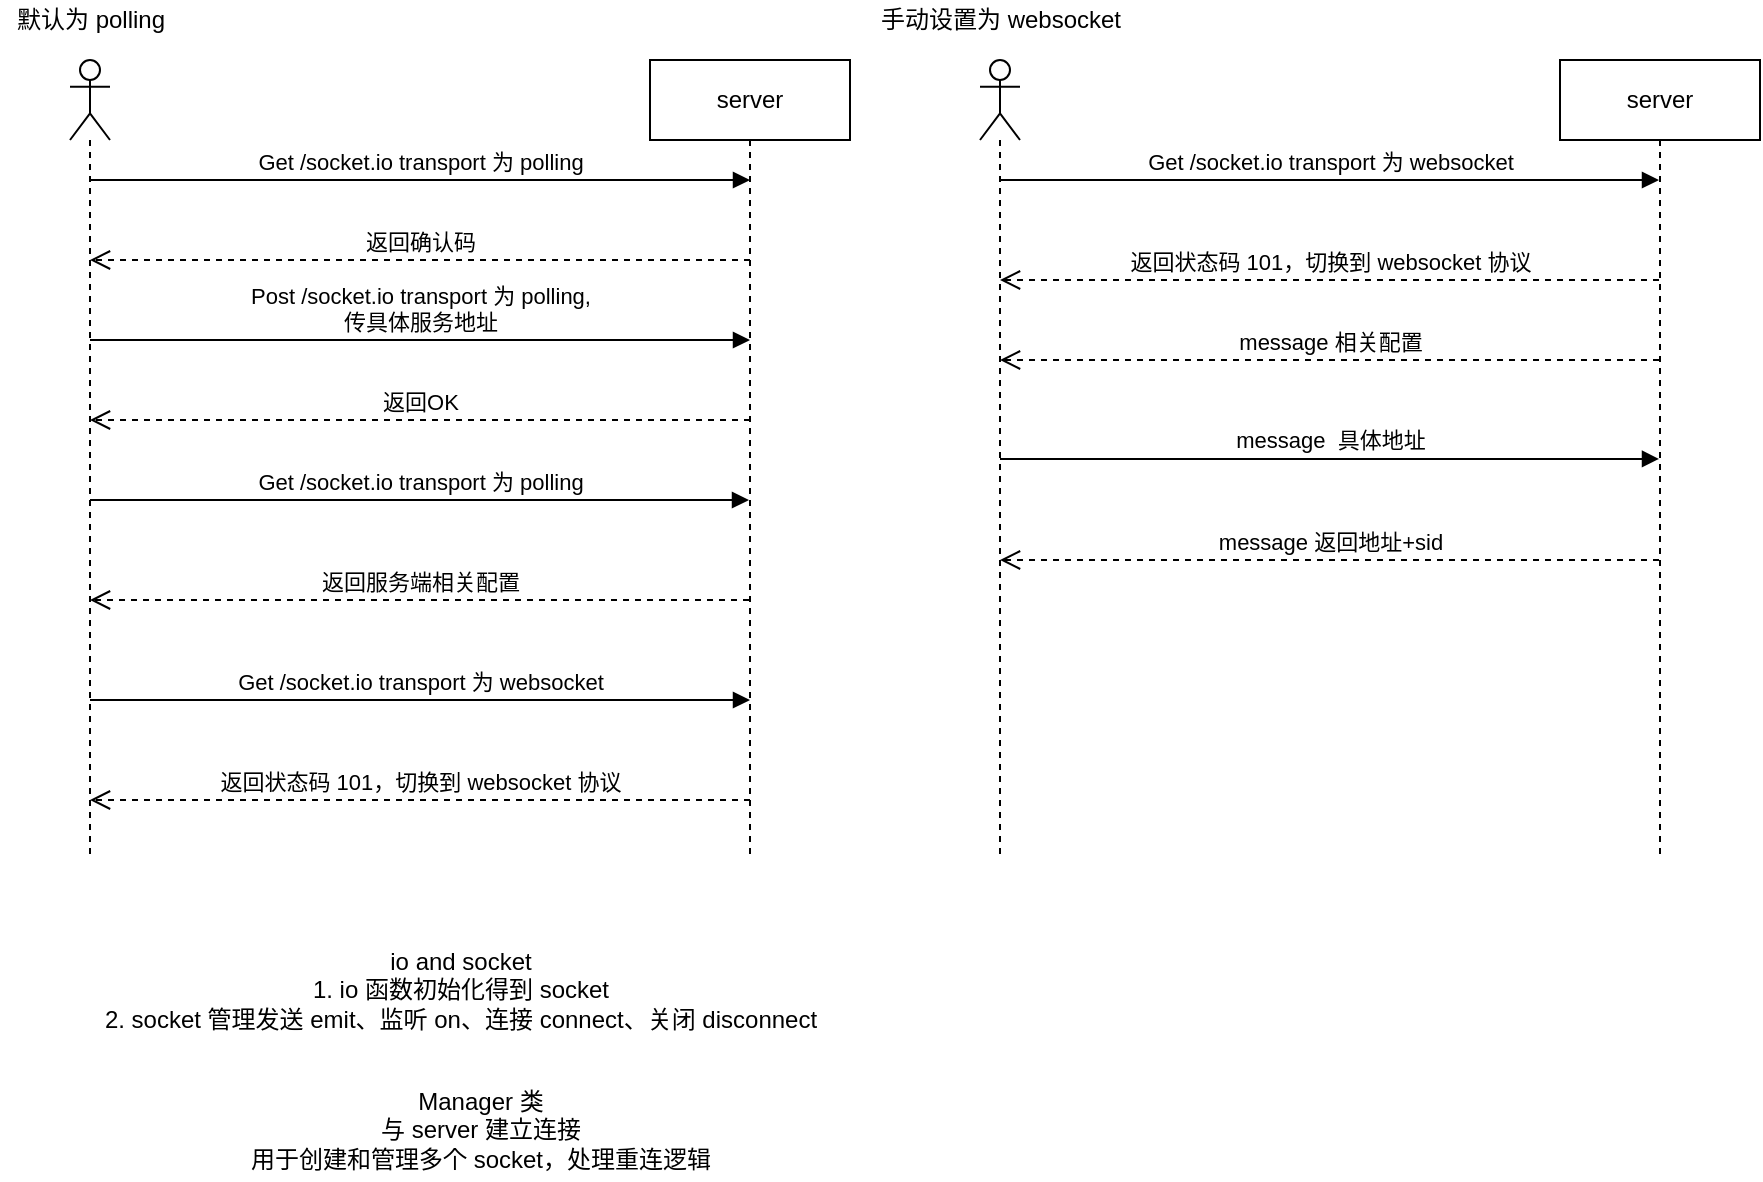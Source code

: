 <mxfile version="16.5.6" type="github">
  <diagram id="we0jUryOAztgWfHVz9gr" name="第 1 页">
    <mxGraphModel dx="1584" dy="816" grid="1" gridSize="10" guides="1" tooltips="1" connect="1" arrows="1" fold="1" page="0" pageScale="1" pageWidth="827" pageHeight="1169" math="0" shadow="0">
      <root>
        <mxCell id="0" />
        <mxCell id="1" parent="0" />
        <mxCell id="moJjL2iaRPKuAV0dw9vV-1" value="" style="shape=umlLifeline;participant=umlActor;perimeter=lifelinePerimeter;whiteSpace=wrap;html=1;container=1;collapsible=0;recursiveResize=0;verticalAlign=top;spacingTop=36;outlineConnect=0;" vertex="1" parent="1">
          <mxGeometry x="80" y="60" width="20" height="400" as="geometry" />
        </mxCell>
        <mxCell id="moJjL2iaRPKuAV0dw9vV-2" value="server" style="shape=umlLifeline;perimeter=lifelinePerimeter;whiteSpace=wrap;html=1;container=1;collapsible=0;recursiveResize=0;outlineConnect=0;" vertex="1" parent="1">
          <mxGeometry x="370" y="60" width="100" height="400" as="geometry" />
        </mxCell>
        <mxCell id="moJjL2iaRPKuAV0dw9vV-7" value="Post /socket.io transport 为 polling,&lt;br&gt;传具体服务地址" style="html=1;verticalAlign=bottom;endArrow=block;rounded=0;" edge="1" parent="moJjL2iaRPKuAV0dw9vV-2">
          <mxGeometry width="80" relative="1" as="geometry">
            <mxPoint x="-280" y="140" as="sourcePoint" />
            <mxPoint x="50" y="140" as="targetPoint" />
            <Array as="points">
              <mxPoint x="-19.5" y="140" />
            </Array>
          </mxGeometry>
        </mxCell>
        <mxCell id="moJjL2iaRPKuAV0dw9vV-4" value="返回服务端相关配置" style="html=1;verticalAlign=bottom;endArrow=open;dashed=1;endSize=8;rounded=0;" edge="1" parent="1" source="moJjL2iaRPKuAV0dw9vV-2" target="moJjL2iaRPKuAV0dw9vV-1">
          <mxGeometry relative="1" as="geometry">
            <mxPoint x="350" y="160" as="sourcePoint" />
            <mxPoint x="270" y="160" as="targetPoint" />
            <Array as="points">
              <mxPoint x="330" y="330" />
            </Array>
          </mxGeometry>
        </mxCell>
        <mxCell id="moJjL2iaRPKuAV0dw9vV-3" value="Get /socket.io transport 为 polling" style="html=1;verticalAlign=bottom;endArrow=block;rounded=0;" edge="1" parent="1" source="moJjL2iaRPKuAV0dw9vV-1" target="moJjL2iaRPKuAV0dw9vV-2">
          <mxGeometry width="80" relative="1" as="geometry">
            <mxPoint x="90" y="140" as="sourcePoint" />
            <mxPoint x="170" y="140" as="targetPoint" />
            <Array as="points">
              <mxPoint x="350" y="280" />
            </Array>
          </mxGeometry>
        </mxCell>
        <mxCell id="moJjL2iaRPKuAV0dw9vV-5" value="Get /socket.io transport 为 polling" style="html=1;verticalAlign=bottom;endArrow=block;rounded=0;" edge="1" parent="1">
          <mxGeometry width="80" relative="1" as="geometry">
            <mxPoint x="90" y="120" as="sourcePoint" />
            <mxPoint x="420" y="120" as="targetPoint" />
            <Array as="points">
              <mxPoint x="350.5" y="120" />
            </Array>
          </mxGeometry>
        </mxCell>
        <mxCell id="moJjL2iaRPKuAV0dw9vV-6" value="返回确认码" style="html=1;verticalAlign=bottom;endArrow=open;dashed=1;endSize=8;rounded=0;" edge="1" parent="1">
          <mxGeometry relative="1" as="geometry">
            <mxPoint x="420" y="160" as="sourcePoint" />
            <mxPoint x="90" y="160" as="targetPoint" />
            <Array as="points">
              <mxPoint x="330.5" y="160" />
            </Array>
          </mxGeometry>
        </mxCell>
        <mxCell id="moJjL2iaRPKuAV0dw9vV-8" value="返回OK" style="html=1;verticalAlign=bottom;endArrow=open;dashed=1;endSize=8;rounded=0;" edge="1" parent="1">
          <mxGeometry relative="1" as="geometry">
            <mxPoint x="420" y="240" as="sourcePoint" />
            <mxPoint x="90" y="240" as="targetPoint" />
            <Array as="points">
              <mxPoint x="330.5" y="240" />
            </Array>
          </mxGeometry>
        </mxCell>
        <mxCell id="moJjL2iaRPKuAV0dw9vV-11" value="Get /socket.io transport 为 websocket" style="html=1;verticalAlign=bottom;endArrow=block;rounded=0;" edge="1" parent="1">
          <mxGeometry width="80" relative="1" as="geometry">
            <mxPoint x="90" y="380" as="sourcePoint" />
            <mxPoint x="420" y="380" as="targetPoint" />
            <Array as="points">
              <mxPoint x="350.5" y="380" />
            </Array>
          </mxGeometry>
        </mxCell>
        <mxCell id="moJjL2iaRPKuAV0dw9vV-12" value="返回状态码 101，切换到 websocket 协议" style="html=1;verticalAlign=bottom;endArrow=open;dashed=1;endSize=8;rounded=0;" edge="1" parent="1">
          <mxGeometry relative="1" as="geometry">
            <mxPoint x="420" y="430" as="sourcePoint" />
            <mxPoint x="90" y="430" as="targetPoint" />
            <Array as="points">
              <mxPoint x="330.5" y="430" />
            </Array>
          </mxGeometry>
        </mxCell>
        <mxCell id="moJjL2iaRPKuAV0dw9vV-13" value="默认为 polling" style="text;html=1;align=center;verticalAlign=middle;resizable=0;points=[];autosize=1;strokeColor=none;fillColor=none;" vertex="1" parent="1">
          <mxGeometry x="45" y="30" width="90" height="20" as="geometry" />
        </mxCell>
        <mxCell id="moJjL2iaRPKuAV0dw9vV-14" value="" style="shape=umlLifeline;participant=umlActor;perimeter=lifelinePerimeter;whiteSpace=wrap;html=1;container=1;collapsible=0;recursiveResize=0;verticalAlign=top;spacingTop=36;outlineConnect=0;" vertex="1" parent="1">
          <mxGeometry x="535" y="60" width="20" height="400" as="geometry" />
        </mxCell>
        <mxCell id="moJjL2iaRPKuAV0dw9vV-15" value="server" style="shape=umlLifeline;perimeter=lifelinePerimeter;whiteSpace=wrap;html=1;container=1;collapsible=0;recursiveResize=0;outlineConnect=0;" vertex="1" parent="1">
          <mxGeometry x="825" y="60" width="100" height="400" as="geometry" />
        </mxCell>
        <mxCell id="moJjL2iaRPKuAV0dw9vV-24" value="手动设置为 websocket" style="text;html=1;align=center;verticalAlign=middle;resizable=0;points=[];autosize=1;strokeColor=none;fillColor=none;" vertex="1" parent="1">
          <mxGeometry x="475" y="30" width="140" height="20" as="geometry" />
        </mxCell>
        <mxCell id="moJjL2iaRPKuAV0dw9vV-25" value="Get /socket.io transport 为 websocket" style="html=1;verticalAlign=bottom;endArrow=block;rounded=0;" edge="1" parent="1" source="moJjL2iaRPKuAV0dw9vV-14" target="moJjL2iaRPKuAV0dw9vV-15">
          <mxGeometry width="80" relative="1" as="geometry">
            <mxPoint x="550" y="120" as="sourcePoint" />
            <mxPoint x="870" y="120" as="targetPoint" />
            <Array as="points">
              <mxPoint x="810.5" y="120" />
            </Array>
          </mxGeometry>
        </mxCell>
        <mxCell id="moJjL2iaRPKuAV0dw9vV-26" value="返回状态码 101，切换到 websocket 协议" style="html=1;verticalAlign=bottom;endArrow=open;dashed=1;endSize=8;rounded=0;" edge="1" parent="1" source="moJjL2iaRPKuAV0dw9vV-15" target="moJjL2iaRPKuAV0dw9vV-14">
          <mxGeometry relative="1" as="geometry">
            <mxPoint x="870" y="170" as="sourcePoint" />
            <mxPoint x="550" y="170" as="targetPoint" />
            <Array as="points">
              <mxPoint x="780.5" y="170" />
            </Array>
          </mxGeometry>
        </mxCell>
        <mxCell id="moJjL2iaRPKuAV0dw9vV-27" value="message 相关配置" style="html=1;verticalAlign=bottom;endArrow=open;dashed=1;endSize=8;rounded=0;" edge="1" parent="1" source="moJjL2iaRPKuAV0dw9vV-15" target="moJjL2iaRPKuAV0dw9vV-14">
          <mxGeometry relative="1" as="geometry">
            <mxPoint x="880.11" y="210" as="sourcePoint" />
            <mxPoint x="549.999" y="210" as="targetPoint" />
            <Array as="points">
              <mxPoint x="786.11" y="210" />
            </Array>
          </mxGeometry>
        </mxCell>
        <mxCell id="moJjL2iaRPKuAV0dw9vV-29" value="message&amp;nbsp; 具体地址" style="html=1;verticalAlign=bottom;endArrow=block;rounded=0;" edge="1" parent="1" source="moJjL2iaRPKuAV0dw9vV-14" target="moJjL2iaRPKuAV0dw9vV-15">
          <mxGeometry width="80" relative="1" as="geometry">
            <mxPoint x="539.999" y="259.44" as="sourcePoint" />
            <mxPoint x="870.11" y="259.44" as="targetPoint" />
            <Array as="points">
              <mxPoint x="806.11" y="259.44" />
            </Array>
          </mxGeometry>
        </mxCell>
        <mxCell id="moJjL2iaRPKuAV0dw9vV-30" value="message 返回地址+sid" style="html=1;verticalAlign=bottom;endArrow=open;dashed=1;endSize=8;rounded=0;" edge="1" parent="1" source="moJjL2iaRPKuAV0dw9vV-15" target="moJjL2iaRPKuAV0dw9vV-14">
          <mxGeometry relative="1" as="geometry">
            <mxPoint x="870.11" y="310" as="sourcePoint" />
            <mxPoint x="550" y="310" as="targetPoint" />
            <Array as="points">
              <mxPoint x="781.72" y="310" />
            </Array>
          </mxGeometry>
        </mxCell>
        <mxCell id="moJjL2iaRPKuAV0dw9vV-31" value="io and socket&lt;br&gt;1. io 函数初始化得到 socket&lt;br&gt;2. socket 管理发送 emit、监听 on、连接 connect、关闭 disconnect" style="text;html=1;align=center;verticalAlign=middle;resizable=0;points=[];autosize=1;strokeColor=none;fillColor=none;" vertex="1" parent="1">
          <mxGeometry x="90" y="500" width="370" height="50" as="geometry" />
        </mxCell>
        <mxCell id="moJjL2iaRPKuAV0dw9vV-32" value="Manager 类&lt;br&gt;与 server 建立连接&lt;br&gt;用于创建和管理多个 socket，处理重连逻辑" style="text;html=1;align=center;verticalAlign=middle;resizable=0;points=[];autosize=1;strokeColor=none;fillColor=none;" vertex="1" parent="1">
          <mxGeometry x="160" y="570" width="250" height="50" as="geometry" />
        </mxCell>
      </root>
    </mxGraphModel>
  </diagram>
</mxfile>
